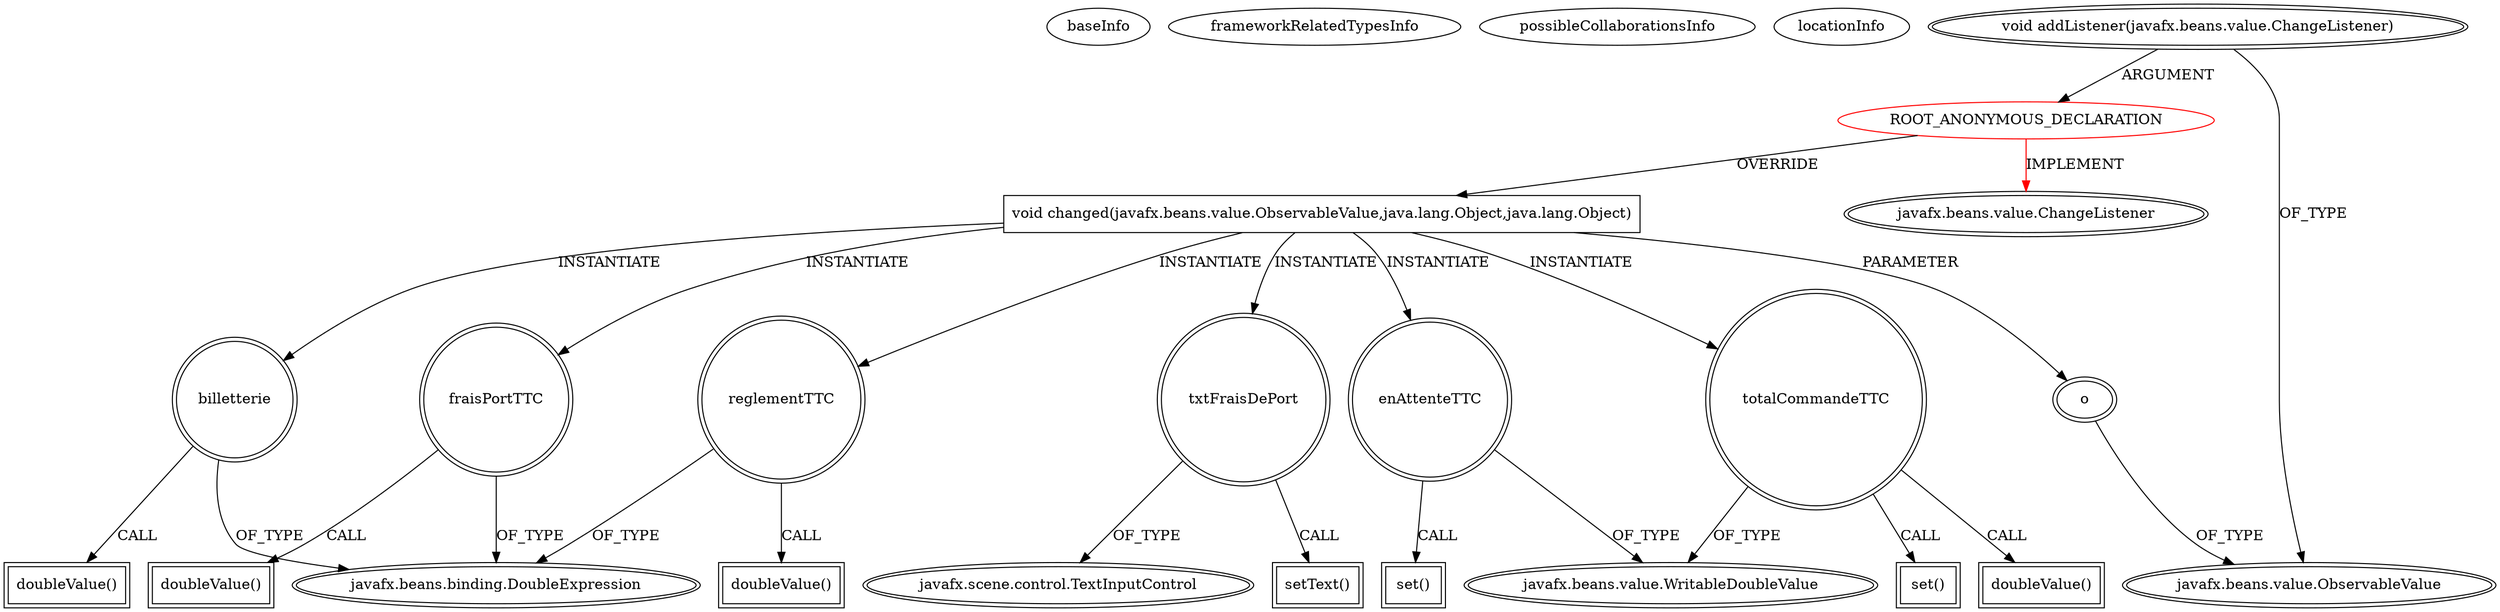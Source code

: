 digraph {
baseInfo[graphId=2102,category="extension_graph",isAnonymous=true,possibleRelation=false]
frameworkRelatedTypesInfo[0="javafx.beans.value.ChangeListener"]
possibleCollaborationsInfo[]
locationInfo[projectName="bianconejo-CEFX",filePath="/bianconejo-CEFX/CEFX-master/src/cefx/CECommandeController.java",contextSignature="void initialize(java.net.URL,java.util.ResourceBundle)",graphId="2102"]
0[label="ROOT_ANONYMOUS_DECLARATION",vertexType="ROOT_ANONYMOUS_DECLARATION",isFrameworkType=false,color=red]
1[label="javafx.beans.value.ChangeListener",vertexType="FRAMEWORK_INTERFACE_TYPE",isFrameworkType=true,peripheries=2]
2[label="void addListener(javafx.beans.value.ChangeListener)",vertexType="OUTSIDE_CALL",isFrameworkType=true,peripheries=2]
3[label="javafx.beans.value.ObservableValue",vertexType="FRAMEWORK_INTERFACE_TYPE",isFrameworkType=true,peripheries=2]
4[label="void changed(javafx.beans.value.ObservableValue,java.lang.Object,java.lang.Object)",vertexType="OVERRIDING_METHOD_DECLARATION",isFrameworkType=false,shape=box]
5[label="o",vertexType="PARAMETER_DECLARATION",isFrameworkType=true,peripheries=2]
7[label="txtFraisDePort",vertexType="VARIABLE_EXPRESION",isFrameworkType=true,peripheries=2,shape=circle]
9[label="javafx.scene.control.TextInputControl",vertexType="FRAMEWORK_CLASS_TYPE",isFrameworkType=true,peripheries=2]
8[label="setText()",vertexType="INSIDE_CALL",isFrameworkType=true,peripheries=2,shape=box]
10[label="totalCommandeTTC",vertexType="VARIABLE_EXPRESION",isFrameworkType=true,peripheries=2,shape=circle]
12[label="javafx.beans.value.WritableDoubleValue",vertexType="FRAMEWORK_INTERFACE_TYPE",isFrameworkType=true,peripheries=2]
11[label="set()",vertexType="INSIDE_CALL",isFrameworkType=true,peripheries=2,shape=box]
13[label="billetterie",vertexType="VARIABLE_EXPRESION",isFrameworkType=true,peripheries=2,shape=circle]
15[label="javafx.beans.binding.DoubleExpression",vertexType="FRAMEWORK_CLASS_TYPE",isFrameworkType=true,peripheries=2]
14[label="doubleValue()",vertexType="INSIDE_CALL",isFrameworkType=true,peripheries=2,shape=box]
16[label="fraisPortTTC",vertexType="VARIABLE_EXPRESION",isFrameworkType=true,peripheries=2,shape=circle]
17[label="doubleValue()",vertexType="INSIDE_CALL",isFrameworkType=true,peripheries=2,shape=box]
19[label="enAttenteTTC",vertexType="VARIABLE_EXPRESION",isFrameworkType=true,peripheries=2,shape=circle]
20[label="set()",vertexType="INSIDE_CALL",isFrameworkType=true,peripheries=2,shape=box]
23[label="doubleValue()",vertexType="INSIDE_CALL",isFrameworkType=true,peripheries=2,shape=box]
24[label="reglementTTC",vertexType="VARIABLE_EXPRESION",isFrameworkType=true,peripheries=2,shape=circle]
25[label="doubleValue()",vertexType="INSIDE_CALL",isFrameworkType=true,peripheries=2,shape=box]
0->1[label="IMPLEMENT",color=red]
2->0[label="ARGUMENT"]
2->3[label="OF_TYPE"]
0->4[label="OVERRIDE"]
5->3[label="OF_TYPE"]
4->5[label="PARAMETER"]
4->7[label="INSTANTIATE"]
7->9[label="OF_TYPE"]
7->8[label="CALL"]
4->10[label="INSTANTIATE"]
10->12[label="OF_TYPE"]
10->11[label="CALL"]
4->13[label="INSTANTIATE"]
13->15[label="OF_TYPE"]
13->14[label="CALL"]
4->16[label="INSTANTIATE"]
16->15[label="OF_TYPE"]
16->17[label="CALL"]
4->19[label="INSTANTIATE"]
19->12[label="OF_TYPE"]
19->20[label="CALL"]
10->23[label="CALL"]
4->24[label="INSTANTIATE"]
24->15[label="OF_TYPE"]
24->25[label="CALL"]
}
